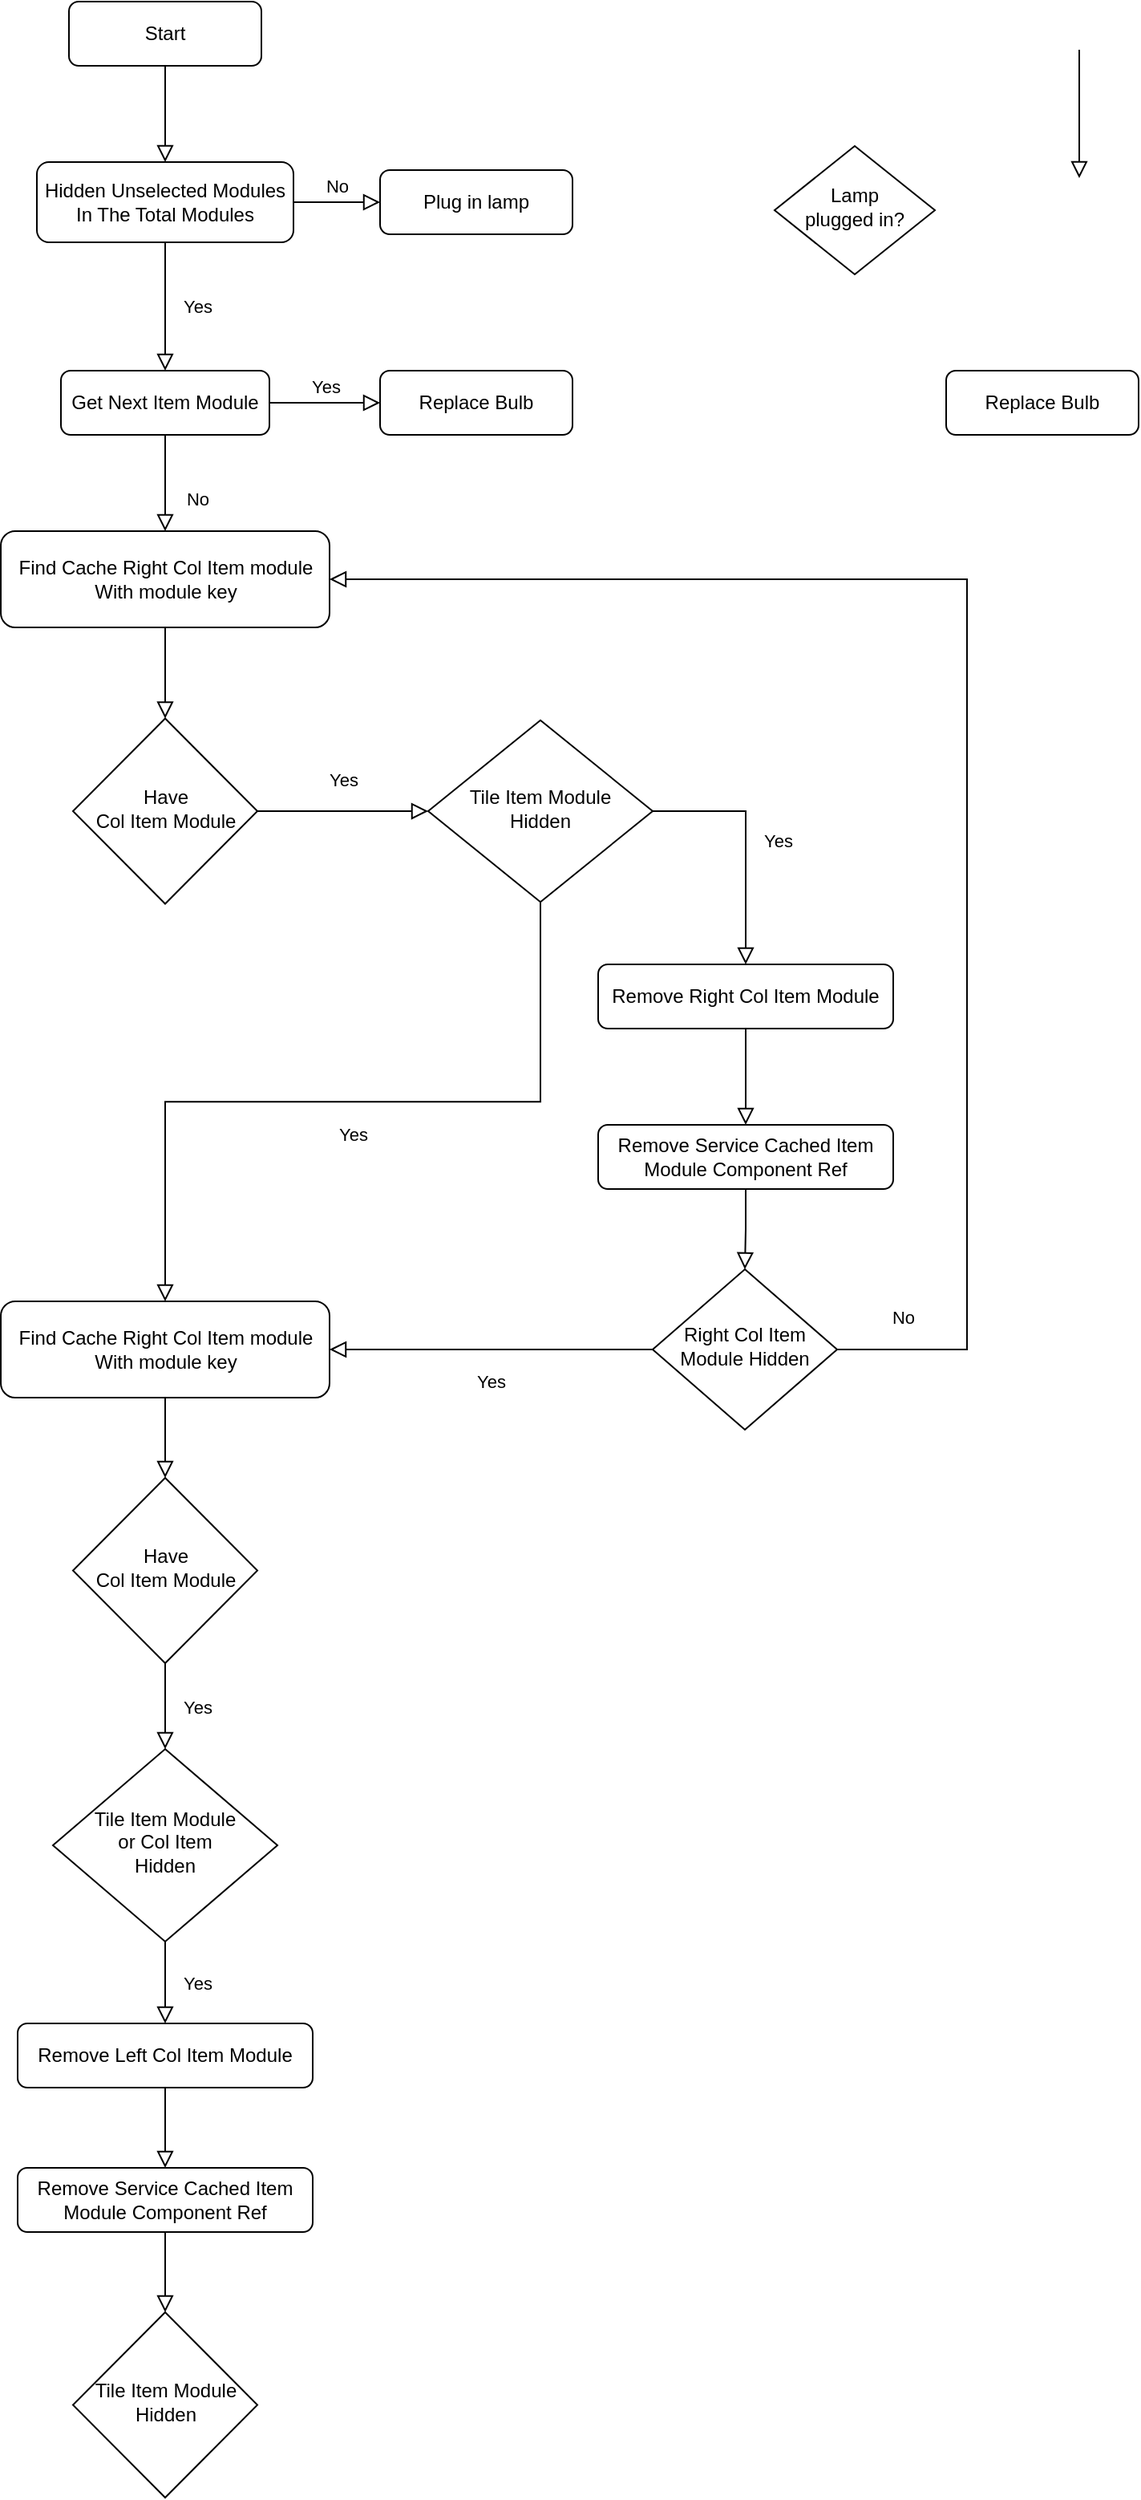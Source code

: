 <mxfile version="26.2.15">
  <diagram id="C5RBs43oDa-KdzZeNtuy" name="Page-1">
    <mxGraphModel dx="705" dy="406" grid="1" gridSize="10" guides="1" tooltips="1" connect="1" arrows="1" fold="1" page="1" pageScale="1" pageWidth="827" pageHeight="1169" math="0" shadow="0">
      <root>
        <mxCell id="WIyWlLk6GJQsqaUBKTNV-0" />
        <mxCell id="WIyWlLk6GJQsqaUBKTNV-1" parent="WIyWlLk6GJQsqaUBKTNV-0" />
        <mxCell id="WIyWlLk6GJQsqaUBKTNV-2" value="" style="rounded=0;html=1;jettySize=auto;orthogonalLoop=1;fontSize=11;endArrow=block;endFill=0;endSize=8;strokeWidth=1;shadow=0;labelBackgroundColor=none;edgeStyle=orthogonalEdgeStyle;entryX=0.5;entryY=0;entryDx=0;entryDy=0;" parent="WIyWlLk6GJQsqaUBKTNV-1" source="WIyWlLk6GJQsqaUBKTNV-3" target="HQSkqQO-C7f8hzY12soz-3" edge="1">
          <mxGeometry relative="1" as="geometry">
            <mxPoint x="220" y="170" as="targetPoint" />
          </mxGeometry>
        </mxCell>
        <mxCell id="WIyWlLk6GJQsqaUBKTNV-3" value="Start" style="rounded=1;whiteSpace=wrap;html=1;fontSize=12;glass=0;strokeWidth=1;shadow=0;" parent="WIyWlLk6GJQsqaUBKTNV-1" vertex="1">
          <mxGeometry x="160" y="80" width="120" height="40" as="geometry" />
        </mxCell>
        <mxCell id="WIyWlLk6GJQsqaUBKTNV-4" value="Yes" style="rounded=0;html=1;jettySize=auto;orthogonalLoop=1;fontSize=11;endArrow=block;endFill=0;endSize=8;strokeWidth=1;shadow=0;labelBackgroundColor=none;edgeStyle=orthogonalEdgeStyle;exitX=0.5;exitY=1;exitDx=0;exitDy=0;entryX=0.5;entryY=0;entryDx=0;entryDy=0;" parent="WIyWlLk6GJQsqaUBKTNV-1" source="HQSkqQO-C7f8hzY12soz-3" target="HQSkqQO-C7f8hzY12soz-4" edge="1">
          <mxGeometry y="20" relative="1" as="geometry">
            <mxPoint as="offset" />
            <mxPoint x="220" y="250" as="sourcePoint" />
            <mxPoint x="220" y="290" as="targetPoint" />
          </mxGeometry>
        </mxCell>
        <mxCell id="WIyWlLk6GJQsqaUBKTNV-5" value="No" style="edgeStyle=orthogonalEdgeStyle;rounded=0;html=1;jettySize=auto;orthogonalLoop=1;fontSize=11;endArrow=block;endFill=0;endSize=8;strokeWidth=1;shadow=0;labelBackgroundColor=none;exitX=1;exitY=0.5;exitDx=0;exitDy=0;" parent="WIyWlLk6GJQsqaUBKTNV-1" source="HQSkqQO-C7f8hzY12soz-3" target="WIyWlLk6GJQsqaUBKTNV-7" edge="1">
          <mxGeometry y="10" relative="1" as="geometry">
            <mxPoint as="offset" />
            <mxPoint x="270" y="210" as="sourcePoint" />
          </mxGeometry>
        </mxCell>
        <mxCell id="WIyWlLk6GJQsqaUBKTNV-7" value="Plug in lamp" style="rounded=1;whiteSpace=wrap;html=1;fontSize=12;glass=0;strokeWidth=1;shadow=0;" parent="WIyWlLk6GJQsqaUBKTNV-1" vertex="1">
          <mxGeometry x="354" y="185" width="120" height="40" as="geometry" />
        </mxCell>
        <mxCell id="WIyWlLk6GJQsqaUBKTNV-8" value="No" style="rounded=0;html=1;jettySize=auto;orthogonalLoop=1;fontSize=11;endArrow=block;endFill=0;endSize=8;strokeWidth=1;shadow=0;labelBackgroundColor=none;edgeStyle=orthogonalEdgeStyle;exitX=0.5;exitY=1;exitDx=0;exitDy=0;" parent="WIyWlLk6GJQsqaUBKTNV-1" source="HQSkqQO-C7f8hzY12soz-4" target="WIyWlLk6GJQsqaUBKTNV-11" edge="1">
          <mxGeometry x="0.333" y="20" relative="1" as="geometry">
            <mxPoint as="offset" />
            <mxPoint x="220" y="370" as="sourcePoint" />
          </mxGeometry>
        </mxCell>
        <mxCell id="WIyWlLk6GJQsqaUBKTNV-9" value="Yes" style="edgeStyle=orthogonalEdgeStyle;rounded=0;html=1;jettySize=auto;orthogonalLoop=1;fontSize=11;endArrow=block;endFill=0;endSize=8;strokeWidth=1;shadow=0;labelBackgroundColor=none;exitX=1;exitY=0.5;exitDx=0;exitDy=0;" parent="WIyWlLk6GJQsqaUBKTNV-1" source="HQSkqQO-C7f8hzY12soz-4" target="WIyWlLk6GJQsqaUBKTNV-12" edge="1">
          <mxGeometry y="10" relative="1" as="geometry">
            <mxPoint as="offset" />
            <mxPoint x="270" y="330" as="sourcePoint" />
          </mxGeometry>
        </mxCell>
        <mxCell id="WIyWlLk6GJQsqaUBKTNV-11" value="Find Cache Right Col Item module &lt;br&gt;With module key" style="rounded=1;whiteSpace=wrap;html=1;fontSize=12;glass=0;strokeWidth=1;shadow=0;" parent="WIyWlLk6GJQsqaUBKTNV-1" vertex="1">
          <mxGeometry x="117.5" y="410" width="205" height="60" as="geometry" />
        </mxCell>
        <mxCell id="WIyWlLk6GJQsqaUBKTNV-12" value="Replace Bulb" style="rounded=1;whiteSpace=wrap;html=1;fontSize=12;glass=0;strokeWidth=1;shadow=0;" parent="WIyWlLk6GJQsqaUBKTNV-1" vertex="1">
          <mxGeometry x="354" y="310" width="120" height="40" as="geometry" />
        </mxCell>
        <mxCell id="HQSkqQO-C7f8hzY12soz-0" value="" style="rounded=0;html=1;jettySize=auto;orthogonalLoop=1;fontSize=11;endArrow=block;endFill=0;endSize=8;strokeWidth=1;shadow=0;labelBackgroundColor=none;edgeStyle=orthogonalEdgeStyle;" edge="1" parent="WIyWlLk6GJQsqaUBKTNV-1">
          <mxGeometry relative="1" as="geometry">
            <mxPoint x="790" y="110" as="sourcePoint" />
            <mxPoint x="790" y="190" as="targetPoint" />
            <Array as="points">
              <mxPoint x="790" y="160" />
              <mxPoint x="790" y="160" />
            </Array>
          </mxGeometry>
        </mxCell>
        <mxCell id="HQSkqQO-C7f8hzY12soz-2" value="Lamp&lt;br&gt;plugged in?" style="rhombus;whiteSpace=wrap;html=1;shadow=0;fontFamily=Helvetica;fontSize=12;align=center;strokeWidth=1;spacing=6;spacingTop=-4;" vertex="1" parent="WIyWlLk6GJQsqaUBKTNV-1">
          <mxGeometry x="600" y="170" width="100" height="80" as="geometry" />
        </mxCell>
        <mxCell id="HQSkqQO-C7f8hzY12soz-3" value="Hidden Unselected Modules&lt;br&gt;In The Total Modules" style="rounded=1;whiteSpace=wrap;html=1;fontSize=12;glass=0;strokeWidth=1;shadow=0;" vertex="1" parent="WIyWlLk6GJQsqaUBKTNV-1">
          <mxGeometry x="140" y="180" width="160" height="50" as="geometry" />
        </mxCell>
        <mxCell id="HQSkqQO-C7f8hzY12soz-4" value="Get Next Item Module" style="rounded=1;whiteSpace=wrap;html=1;fontSize=12;glass=0;strokeWidth=1;shadow=0;" vertex="1" parent="WIyWlLk6GJQsqaUBKTNV-1">
          <mxGeometry x="155" y="310" width="130" height="40" as="geometry" />
        </mxCell>
        <mxCell id="HQSkqQO-C7f8hzY12soz-5" value="Replace Bulb" style="rounded=1;whiteSpace=wrap;html=1;fontSize=12;glass=0;strokeWidth=1;shadow=0;" vertex="1" parent="WIyWlLk6GJQsqaUBKTNV-1">
          <mxGeometry x="707" y="310" width="120" height="40" as="geometry" />
        </mxCell>
        <mxCell id="HQSkqQO-C7f8hzY12soz-6" value="Have &lt;br&gt;Col Item Module" style="rhombus;whiteSpace=wrap;html=1;shadow=0;fontFamily=Helvetica;fontSize=12;align=center;strokeWidth=1;spacing=6;spacingTop=-4;" vertex="1" parent="WIyWlLk6GJQsqaUBKTNV-1">
          <mxGeometry x="162.5" y="526.75" width="115" height="115.5" as="geometry" />
        </mxCell>
        <mxCell id="HQSkqQO-C7f8hzY12soz-7" value="" style="rounded=0;html=1;jettySize=auto;orthogonalLoop=1;fontSize=11;endArrow=block;endFill=0;endSize=8;strokeWidth=1;shadow=0;labelBackgroundColor=none;edgeStyle=orthogonalEdgeStyle;exitX=0.5;exitY=1;exitDx=0;exitDy=0;entryX=0.5;entryY=0;entryDx=0;entryDy=0;" edge="1" parent="WIyWlLk6GJQsqaUBKTNV-1" source="WIyWlLk6GJQsqaUBKTNV-11" target="HQSkqQO-C7f8hzY12soz-6">
          <mxGeometry relative="1" as="geometry">
            <mxPoint x="800" y="120" as="sourcePoint" />
            <mxPoint x="800" y="200" as="targetPoint" />
            <Array as="points">
              <mxPoint x="220" y="510" />
              <mxPoint x="220" y="510" />
            </Array>
          </mxGeometry>
        </mxCell>
        <mxCell id="HQSkqQO-C7f8hzY12soz-8" value="Yes" style="rounded=0;html=1;jettySize=auto;orthogonalLoop=1;fontSize=11;endArrow=block;endFill=0;endSize=8;strokeWidth=1;shadow=0;labelBackgroundColor=none;edgeStyle=orthogonalEdgeStyle;exitX=1;exitY=0.5;exitDx=0;exitDy=0;entryX=0;entryY=0.5;entryDx=0;entryDy=0;" edge="1" parent="WIyWlLk6GJQsqaUBKTNV-1" source="HQSkqQO-C7f8hzY12soz-6" target="HQSkqQO-C7f8hzY12soz-9">
          <mxGeometry y="20" relative="1" as="geometry">
            <mxPoint as="offset" />
            <mxPoint x="230" y="240" as="sourcePoint" />
            <mxPoint x="410" y="584" as="targetPoint" />
          </mxGeometry>
        </mxCell>
        <mxCell id="HQSkqQO-C7f8hzY12soz-9" value="Tile Item Module&lt;br&gt;Hidden" style="rhombus;whiteSpace=wrap;html=1;shadow=0;fontFamily=Helvetica;fontSize=12;align=center;strokeWidth=1;spacing=6;spacingTop=-4;" vertex="1" parent="WIyWlLk6GJQsqaUBKTNV-1">
          <mxGeometry x="384" y="527.88" width="140" height="113.25" as="geometry" />
        </mxCell>
        <mxCell id="HQSkqQO-C7f8hzY12soz-10" value="Remove Right Col Item Module" style="rounded=1;whiteSpace=wrap;html=1;fontSize=12;glass=0;strokeWidth=1;shadow=0;" vertex="1" parent="WIyWlLk6GJQsqaUBKTNV-1">
          <mxGeometry x="490" y="680" width="184" height="40" as="geometry" />
        </mxCell>
        <mxCell id="HQSkqQO-C7f8hzY12soz-12" value="Yes" style="rounded=0;html=1;jettySize=auto;orthogonalLoop=1;fontSize=11;endArrow=block;endFill=0;endSize=8;strokeWidth=1;shadow=0;labelBackgroundColor=none;edgeStyle=orthogonalEdgeStyle;exitX=1;exitY=0.5;exitDx=0;exitDy=0;entryX=0.5;entryY=0;entryDx=0;entryDy=0;" edge="1" parent="WIyWlLk6GJQsqaUBKTNV-1" source="HQSkqQO-C7f8hzY12soz-9" target="HQSkqQO-C7f8hzY12soz-10">
          <mxGeometry y="20" relative="1" as="geometry">
            <mxPoint as="offset" />
            <mxPoint x="287" y="595" as="sourcePoint" />
            <mxPoint x="394" y="595" as="targetPoint" />
          </mxGeometry>
        </mxCell>
        <mxCell id="HQSkqQO-C7f8hzY12soz-13" value="Remove Service Cached Item Module Component Ref" style="rounded=1;whiteSpace=wrap;html=1;fontSize=12;glass=0;strokeWidth=1;shadow=0;" vertex="1" parent="WIyWlLk6GJQsqaUBKTNV-1">
          <mxGeometry x="490" y="780" width="184" height="40" as="geometry" />
        </mxCell>
        <mxCell id="HQSkqQO-C7f8hzY12soz-14" value="" style="rounded=0;html=1;jettySize=auto;orthogonalLoop=1;fontSize=11;endArrow=block;endFill=0;endSize=8;strokeWidth=1;shadow=0;labelBackgroundColor=none;edgeStyle=orthogonalEdgeStyle;exitX=0.5;exitY=1;exitDx=0;exitDy=0;entryX=0.5;entryY=0;entryDx=0;entryDy=0;" edge="1" parent="WIyWlLk6GJQsqaUBKTNV-1" source="HQSkqQO-C7f8hzY12soz-10" target="HQSkqQO-C7f8hzY12soz-13">
          <mxGeometry relative="1" as="geometry">
            <mxPoint x="350" y="760" as="sourcePoint" />
            <mxPoint x="210" y="760" as="targetPoint" />
            <Array as="points" />
          </mxGeometry>
        </mxCell>
        <mxCell id="HQSkqQO-C7f8hzY12soz-15" value="Right Col Item Module Hidden" style="rhombus;whiteSpace=wrap;html=1;shadow=0;fontFamily=Helvetica;fontSize=12;align=center;strokeWidth=1;spacing=6;spacingTop=-4;" vertex="1" parent="WIyWlLk6GJQsqaUBKTNV-1">
          <mxGeometry x="524" y="870" width="115" height="100" as="geometry" />
        </mxCell>
        <mxCell id="HQSkqQO-C7f8hzY12soz-16" value="" style="rounded=0;html=1;jettySize=auto;orthogonalLoop=1;fontSize=11;endArrow=block;endFill=0;endSize=8;strokeWidth=1;shadow=0;labelBackgroundColor=none;edgeStyle=orthogonalEdgeStyle;exitX=0.5;exitY=1;exitDx=0;exitDy=0;entryX=0.5;entryY=0;entryDx=0;entryDy=0;" edge="1" parent="WIyWlLk6GJQsqaUBKTNV-1" source="HQSkqQO-C7f8hzY12soz-13" target="HQSkqQO-C7f8hzY12soz-15">
          <mxGeometry relative="1" as="geometry">
            <mxPoint x="464" y="740" as="sourcePoint" />
            <mxPoint x="464" y="790" as="targetPoint" />
            <Array as="points" />
          </mxGeometry>
        </mxCell>
        <mxCell id="HQSkqQO-C7f8hzY12soz-17" value="No" style="rounded=0;html=1;jettySize=auto;orthogonalLoop=1;fontSize=11;endArrow=block;endFill=0;endSize=8;strokeWidth=1;shadow=0;labelBackgroundColor=none;edgeStyle=orthogonalEdgeStyle;exitX=1;exitY=0.5;exitDx=0;exitDy=0;entryX=1;entryY=0.5;entryDx=0;entryDy=0;" edge="1" parent="WIyWlLk6GJQsqaUBKTNV-1" source="HQSkqQO-C7f8hzY12soz-15" target="WIyWlLk6GJQsqaUBKTNV-11">
          <mxGeometry x="-0.915" y="20" relative="1" as="geometry">
            <mxPoint as="offset" />
            <mxPoint x="288" y="595" as="sourcePoint" />
            <mxPoint x="680" y="920" as="targetPoint" />
            <Array as="points">
              <mxPoint x="720" y="920" />
              <mxPoint x="720" y="440" />
            </Array>
          </mxGeometry>
        </mxCell>
        <mxCell id="HQSkqQO-C7f8hzY12soz-18" value="Find Cache Right Col Item module &lt;br&gt;With module key" style="rounded=1;whiteSpace=wrap;html=1;fontSize=12;glass=0;strokeWidth=1;shadow=0;" vertex="1" parent="WIyWlLk6GJQsqaUBKTNV-1">
          <mxGeometry x="117.5" y="890" width="205" height="60" as="geometry" />
        </mxCell>
        <mxCell id="HQSkqQO-C7f8hzY12soz-19" value="Yes" style="rounded=0;html=1;jettySize=auto;orthogonalLoop=1;fontSize=11;endArrow=block;endFill=0;endSize=8;strokeWidth=1;shadow=0;labelBackgroundColor=none;edgeStyle=orthogonalEdgeStyle;exitX=0.5;exitY=1;exitDx=0;exitDy=0;" edge="1" parent="WIyWlLk6GJQsqaUBKTNV-1" source="HQSkqQO-C7f8hzY12soz-9" target="HQSkqQO-C7f8hzY12soz-18">
          <mxGeometry y="20" relative="1" as="geometry">
            <mxPoint as="offset" />
            <mxPoint x="288" y="595" as="sourcePoint" />
            <mxPoint x="200" y="750" as="targetPoint" />
          </mxGeometry>
        </mxCell>
        <mxCell id="HQSkqQO-C7f8hzY12soz-20" value="Yes" style="rounded=0;html=1;jettySize=auto;orthogonalLoop=1;fontSize=11;endArrow=block;endFill=0;endSize=8;strokeWidth=1;shadow=0;labelBackgroundColor=none;edgeStyle=orthogonalEdgeStyle;exitX=0;exitY=0.5;exitDx=0;exitDy=0;entryX=1;entryY=0.5;entryDx=0;entryDy=0;" edge="1" parent="WIyWlLk6GJQsqaUBKTNV-1" source="HQSkqQO-C7f8hzY12soz-15" target="HQSkqQO-C7f8hzY12soz-18">
          <mxGeometry y="20" relative="1" as="geometry">
            <mxPoint as="offset" />
            <mxPoint x="288" y="595" as="sourcePoint" />
            <mxPoint x="394" y="595" as="targetPoint" />
          </mxGeometry>
        </mxCell>
        <mxCell id="HQSkqQO-C7f8hzY12soz-21" value="Have &lt;br&gt;Col Item Module" style="rhombus;whiteSpace=wrap;html=1;shadow=0;fontFamily=Helvetica;fontSize=12;align=center;strokeWidth=1;spacing=6;spacingTop=-4;" vertex="1" parent="WIyWlLk6GJQsqaUBKTNV-1">
          <mxGeometry x="162.5" y="1000" width="115" height="115.5" as="geometry" />
        </mxCell>
        <mxCell id="HQSkqQO-C7f8hzY12soz-22" value="" style="rounded=0;html=1;jettySize=auto;orthogonalLoop=1;fontSize=11;endArrow=block;endFill=0;endSize=8;strokeWidth=1;shadow=0;labelBackgroundColor=none;edgeStyle=orthogonalEdgeStyle;exitX=0.5;exitY=1;exitDx=0;exitDy=0;entryX=0.5;entryY=0;entryDx=0;entryDy=0;" edge="1" parent="WIyWlLk6GJQsqaUBKTNV-1" source="HQSkqQO-C7f8hzY12soz-18" target="HQSkqQO-C7f8hzY12soz-21">
          <mxGeometry relative="1" as="geometry">
            <mxPoint x="110" y="780" as="sourcePoint" />
            <mxPoint x="240" y="820.571" as="targetPoint" />
            <Array as="points">
              <mxPoint x="220" y="990" />
              <mxPoint x="220" y="990" />
            </Array>
          </mxGeometry>
        </mxCell>
        <mxCell id="HQSkqQO-C7f8hzY12soz-24" value="Yes" style="rounded=0;html=1;jettySize=auto;orthogonalLoop=1;fontSize=11;endArrow=block;endFill=0;endSize=8;strokeWidth=1;shadow=0;labelBackgroundColor=none;edgeStyle=orthogonalEdgeStyle;exitX=0.5;exitY=1;exitDx=0;exitDy=0;entryX=0.5;entryY=0;entryDx=0;entryDy=0;" edge="1" parent="WIyWlLk6GJQsqaUBKTNV-1" source="HQSkqQO-C7f8hzY12soz-21" target="HQSkqQO-C7f8hzY12soz-25">
          <mxGeometry y="20" relative="1" as="geometry">
            <mxPoint as="offset" />
            <mxPoint x="451.5" y="1160" as="sourcePoint" />
            <mxPoint x="220" y="1180" as="targetPoint" />
          </mxGeometry>
        </mxCell>
        <mxCell id="HQSkqQO-C7f8hzY12soz-25" value="Tile Item Module&lt;br&gt;or Col Item&lt;br&gt;Hidden" style="rhombus;whiteSpace=wrap;html=1;shadow=0;fontFamily=Helvetica;fontSize=12;align=center;strokeWidth=1;spacing=6;spacingTop=-4;" vertex="1" parent="WIyWlLk6GJQsqaUBKTNV-1">
          <mxGeometry x="150" y="1169" width="140" height="120" as="geometry" />
        </mxCell>
        <mxCell id="HQSkqQO-C7f8hzY12soz-26" value="Remove Left Col Item Module" style="rounded=1;whiteSpace=wrap;html=1;fontSize=12;glass=0;strokeWidth=1;shadow=0;" vertex="1" parent="WIyWlLk6GJQsqaUBKTNV-1">
          <mxGeometry x="128" y="1340" width="184" height="40" as="geometry" />
        </mxCell>
        <mxCell id="HQSkqQO-C7f8hzY12soz-27" value="Yes" style="rounded=0;html=1;jettySize=auto;orthogonalLoop=1;fontSize=11;endArrow=block;endFill=0;endSize=8;strokeWidth=1;shadow=0;labelBackgroundColor=none;edgeStyle=orthogonalEdgeStyle;exitX=0.5;exitY=1;exitDx=0;exitDy=0;" edge="1" parent="WIyWlLk6GJQsqaUBKTNV-1" source="HQSkqQO-C7f8hzY12soz-25" target="HQSkqQO-C7f8hzY12soz-26">
          <mxGeometry y="20" relative="1" as="geometry">
            <mxPoint as="offset" />
            <mxPoint x="481.5" y="1280" as="sourcePoint" />
            <mxPoint x="280.5" y="1280" as="targetPoint" />
          </mxGeometry>
        </mxCell>
        <mxCell id="HQSkqQO-C7f8hzY12soz-28" value="Remove Service Cached Item Module Component Ref" style="rounded=1;whiteSpace=wrap;html=1;fontSize=12;glass=0;strokeWidth=1;shadow=0;" vertex="1" parent="WIyWlLk6GJQsqaUBKTNV-1">
          <mxGeometry x="128" y="1430" width="184" height="40" as="geometry" />
        </mxCell>
        <mxCell id="HQSkqQO-C7f8hzY12soz-29" value="" style="rounded=0;html=1;jettySize=auto;orthogonalLoop=1;fontSize=11;endArrow=block;endFill=0;endSize=8;strokeWidth=1;shadow=0;labelBackgroundColor=none;edgeStyle=orthogonalEdgeStyle;exitX=0.5;exitY=1;exitDx=0;exitDy=0;entryX=0.5;entryY=0;entryDx=0;entryDy=0;" edge="1" parent="WIyWlLk6GJQsqaUBKTNV-1" source="HQSkqQO-C7f8hzY12soz-26" target="HQSkqQO-C7f8hzY12soz-28">
          <mxGeometry relative="1" as="geometry">
            <mxPoint x="310" y="1350" as="sourcePoint" />
            <mxPoint x="310" y="1400" as="targetPoint" />
            <Array as="points">
              <mxPoint x="220" y="1410" />
              <mxPoint x="220" y="1410" />
            </Array>
          </mxGeometry>
        </mxCell>
        <mxCell id="HQSkqQO-C7f8hzY12soz-30" value="Tile Item Module&lt;div&gt;Hidden&lt;/div&gt;" style="rhombus;whiteSpace=wrap;html=1;shadow=0;fontFamily=Helvetica;fontSize=12;align=center;strokeWidth=1;spacing=6;spacingTop=-4;" vertex="1" parent="WIyWlLk6GJQsqaUBKTNV-1">
          <mxGeometry x="162.5" y="1520" width="115" height="115.5" as="geometry" />
        </mxCell>
        <mxCell id="HQSkqQO-C7f8hzY12soz-31" value="" style="rounded=0;html=1;jettySize=auto;orthogonalLoop=1;fontSize=11;endArrow=block;endFill=0;endSize=8;strokeWidth=1;shadow=0;labelBackgroundColor=none;edgeStyle=orthogonalEdgeStyle;exitX=0.5;exitY=1;exitDx=0;exitDy=0;entryX=0.5;entryY=0;entryDx=0;entryDy=0;" edge="1" parent="WIyWlLk6GJQsqaUBKTNV-1" source="HQSkqQO-C7f8hzY12soz-28" target="HQSkqQO-C7f8hzY12soz-30">
          <mxGeometry relative="1" as="geometry">
            <mxPoint x="310" y="1530" as="sourcePoint" />
            <mxPoint x="310" y="1580" as="targetPoint" />
            <Array as="points">
              <mxPoint x="220" y="1490" />
              <mxPoint x="220" y="1490" />
            </Array>
          </mxGeometry>
        </mxCell>
      </root>
    </mxGraphModel>
  </diagram>
</mxfile>
